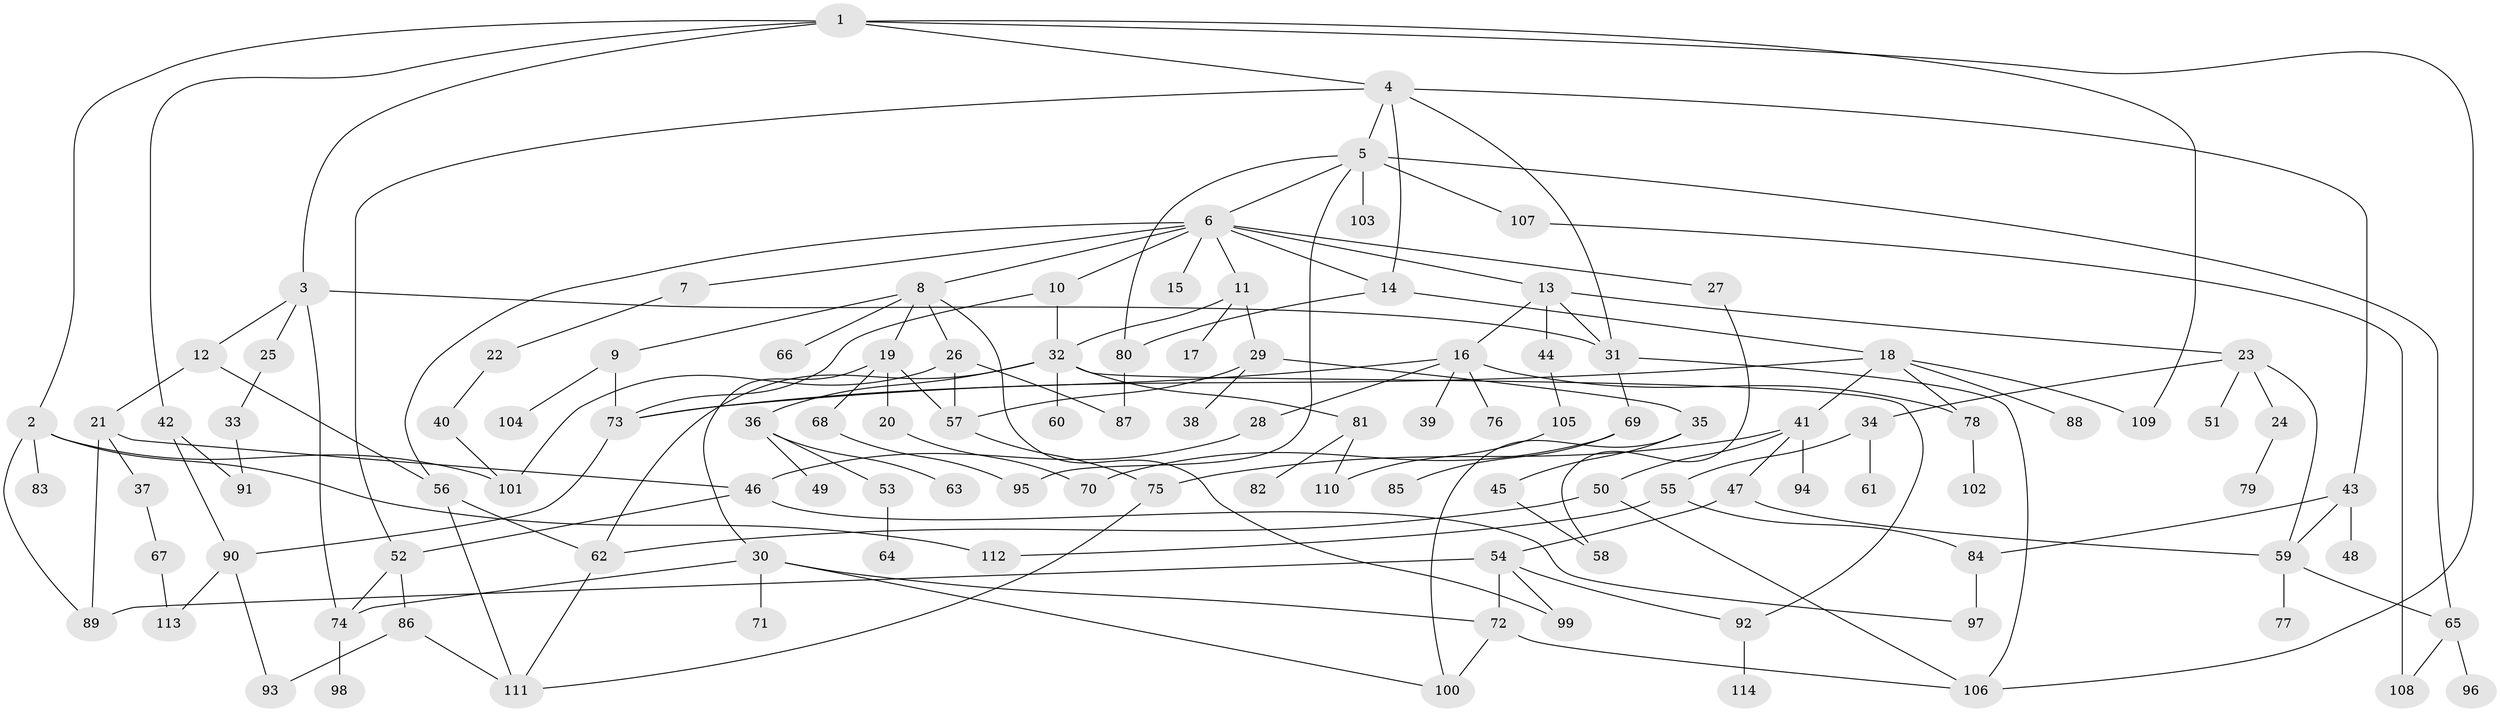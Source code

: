 // coarse degree distribution, {7: 0.10638297872340426, 3: 0.19148936170212766, 5: 0.06382978723404255, 2: 0.2553191489361702, 8: 0.0425531914893617, 9: 0.0425531914893617, 4: 0.19148936170212766, 1: 0.06382978723404255, 6: 0.0425531914893617}
// Generated by graph-tools (version 1.1) at 2025/48/03/04/25 22:48:39]
// undirected, 114 vertices, 164 edges
graph export_dot {
  node [color=gray90,style=filled];
  1;
  2;
  3;
  4;
  5;
  6;
  7;
  8;
  9;
  10;
  11;
  12;
  13;
  14;
  15;
  16;
  17;
  18;
  19;
  20;
  21;
  22;
  23;
  24;
  25;
  26;
  27;
  28;
  29;
  30;
  31;
  32;
  33;
  34;
  35;
  36;
  37;
  38;
  39;
  40;
  41;
  42;
  43;
  44;
  45;
  46;
  47;
  48;
  49;
  50;
  51;
  52;
  53;
  54;
  55;
  56;
  57;
  58;
  59;
  60;
  61;
  62;
  63;
  64;
  65;
  66;
  67;
  68;
  69;
  70;
  71;
  72;
  73;
  74;
  75;
  76;
  77;
  78;
  79;
  80;
  81;
  82;
  83;
  84;
  85;
  86;
  87;
  88;
  89;
  90;
  91;
  92;
  93;
  94;
  95;
  96;
  97;
  98;
  99;
  100;
  101;
  102;
  103;
  104;
  105;
  106;
  107;
  108;
  109;
  110;
  111;
  112;
  113;
  114;
  1 -- 2;
  1 -- 3;
  1 -- 4;
  1 -- 42;
  1 -- 106;
  1 -- 109;
  2 -- 83;
  2 -- 112;
  2 -- 89;
  2 -- 101;
  3 -- 12;
  3 -- 25;
  3 -- 74;
  3 -- 31;
  4 -- 5;
  4 -- 31;
  4 -- 43;
  4 -- 52;
  4 -- 14;
  5 -- 6;
  5 -- 80;
  5 -- 103;
  5 -- 107;
  5 -- 65;
  5 -- 95;
  6 -- 7;
  6 -- 8;
  6 -- 10;
  6 -- 11;
  6 -- 13;
  6 -- 14;
  6 -- 15;
  6 -- 27;
  6 -- 56;
  7 -- 22;
  8 -- 9;
  8 -- 19;
  8 -- 26;
  8 -- 66;
  8 -- 99;
  9 -- 104;
  9 -- 73;
  10 -- 32;
  10 -- 73;
  11 -- 17;
  11 -- 29;
  11 -- 32;
  12 -- 21;
  12 -- 56;
  13 -- 16;
  13 -- 23;
  13 -- 44;
  13 -- 31;
  14 -- 18;
  14 -- 80;
  16 -- 28;
  16 -- 39;
  16 -- 76;
  16 -- 78;
  16 -- 73;
  18 -- 41;
  18 -- 88;
  18 -- 109;
  18 -- 73;
  18 -- 78;
  19 -- 20;
  19 -- 30;
  19 -- 57;
  19 -- 68;
  20 -- 70;
  21 -- 37;
  21 -- 89;
  21 -- 46;
  22 -- 40;
  23 -- 24;
  23 -- 34;
  23 -- 51;
  23 -- 59;
  24 -- 79;
  25 -- 33;
  26 -- 57;
  26 -- 101;
  26 -- 87;
  27 -- 58;
  28 -- 46;
  29 -- 35;
  29 -- 38;
  29 -- 57;
  30 -- 71;
  30 -- 72;
  30 -- 74;
  30 -- 100;
  31 -- 69;
  31 -- 106;
  32 -- 36;
  32 -- 60;
  32 -- 81;
  32 -- 92;
  32 -- 62;
  33 -- 91;
  34 -- 55;
  34 -- 61;
  35 -- 45;
  35 -- 100;
  36 -- 49;
  36 -- 53;
  36 -- 63;
  37 -- 67;
  40 -- 101;
  41 -- 47;
  41 -- 50;
  41 -- 75;
  41 -- 94;
  42 -- 90;
  42 -- 91;
  43 -- 48;
  43 -- 84;
  43 -- 59;
  44 -- 105;
  45 -- 58;
  46 -- 52;
  46 -- 97;
  47 -- 54;
  47 -- 59;
  50 -- 62;
  50 -- 106;
  52 -- 86;
  52 -- 74;
  53 -- 64;
  54 -- 72;
  54 -- 99;
  54 -- 89;
  54 -- 92;
  55 -- 112;
  55 -- 84;
  56 -- 111;
  56 -- 62;
  57 -- 75;
  59 -- 65;
  59 -- 77;
  62 -- 111;
  65 -- 96;
  65 -- 108;
  67 -- 113;
  68 -- 95;
  69 -- 70;
  69 -- 85;
  72 -- 100;
  72 -- 106;
  73 -- 90;
  74 -- 98;
  75 -- 111;
  78 -- 102;
  80 -- 87;
  81 -- 82;
  81 -- 110;
  84 -- 97;
  86 -- 93;
  86 -- 111;
  90 -- 93;
  90 -- 113;
  92 -- 114;
  105 -- 110;
  107 -- 108;
}
